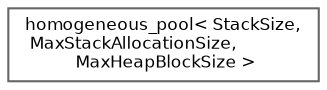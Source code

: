 digraph "Graphical Class Hierarchy"
{
 // LATEX_PDF_SIZE
  bgcolor="transparent";
  edge [fontname=Helvetica,fontsize=8,labelfontname=Helvetica,labelfontsize=8];
  node [fontname=Helvetica,fontsize=8,shape=box,height=0.2,width=0.4];
  rankdir="LR";
  Node0 [id="Node000000",label="homogeneous_pool\< StackSize,\l MaxStackAllocationSize,\l MaxHeapBlockSize \>",height=0.2,width=0.4,color="grey40", fillcolor="white", style="filled",URL="$d7/d66/classchdr_1_1homogeneous__pool.html",tooltip="A pooled memory resource for managing homogeneous memory allocations."];
}
